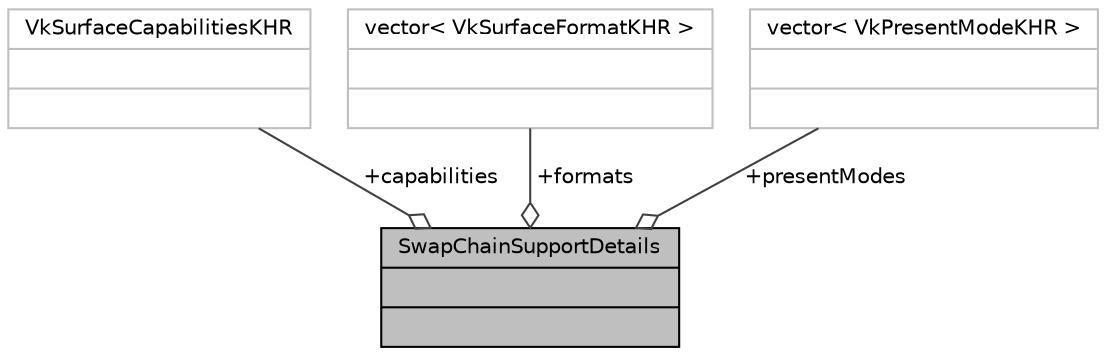 digraph "SwapChainSupportDetails"
{
 // LATEX_PDF_SIZE
  edge [fontname="Helvetica",fontsize="10",labelfontname="Helvetica",labelfontsize="10"];
  node [fontname="Helvetica",fontsize="10",shape=record];
  Node1 [label="{SwapChainSupportDetails\n||}",height=0.2,width=0.4,color="black", fillcolor="grey75", style="filled", fontcolor="black",tooltip=" "];
  Node2 -> Node1 [color="grey25",fontsize="10",style="solid",label=" +capabilities" ,arrowhead="odiamond",fontname="Helvetica"];
  Node2 [label="{VkSurfaceCapabilitiesKHR\n||}",height=0.2,width=0.4,color="grey75", fillcolor="white", style="filled",tooltip=" "];
  Node3 -> Node1 [color="grey25",fontsize="10",style="solid",label=" +formats" ,arrowhead="odiamond",fontname="Helvetica"];
  Node3 [label="{vector\< VkSurfaceFormatKHR \>\n||}",height=0.2,width=0.4,color="grey75", fillcolor="white", style="filled",tooltip=" "];
  Node4 -> Node1 [color="grey25",fontsize="10",style="solid",label=" +presentModes" ,arrowhead="odiamond",fontname="Helvetica"];
  Node4 [label="{vector\< VkPresentModeKHR \>\n||}",height=0.2,width=0.4,color="grey75", fillcolor="white", style="filled",tooltip=" "];
}

